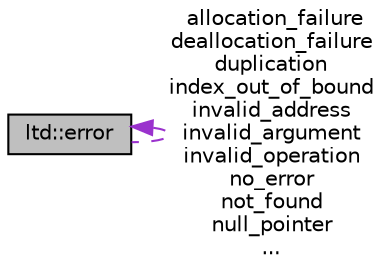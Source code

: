 digraph "ltd::error"
{
 // LATEX_PDF_SIZE
  edge [fontname="Helvetica",fontsize="10",labelfontname="Helvetica",labelfontsize="10"];
  node [fontname="Helvetica",fontsize="10",shape=record];
  Node1 [label="ltd::error",height=0.2,width=0.4,color="black", fillcolor="grey75", style="filled", fontcolor="black",tooltip="Provides functionalities for handling representation of errors."];
  Node1 -> Node1 [dir="back",color="darkorchid3",fontsize="10",style="dashed",label=" allocation_failure\ndeallocation_failure\nduplication\nindex_out_of_bound\ninvalid_address\ninvalid_argument\ninvalid_operation\nno_error\nnot_found\nnull_pointer\n..." ,fontname="Helvetica"];
}
